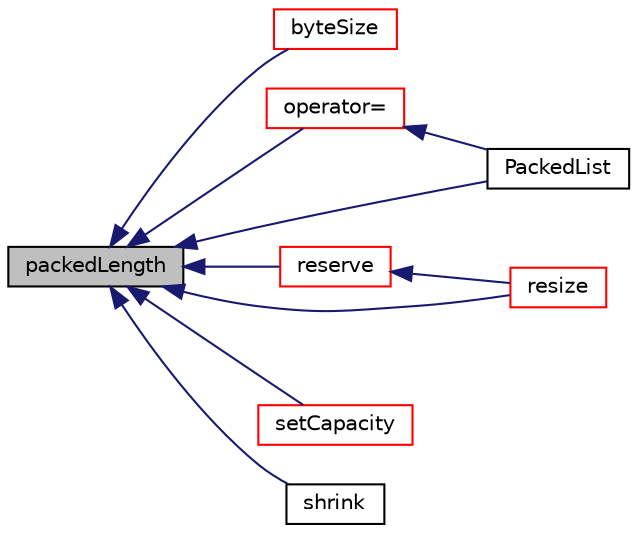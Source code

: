 digraph "packedLength"
{
  bgcolor="transparent";
  edge [fontname="Helvetica",fontsize="10",labelfontname="Helvetica",labelfontsize="10"];
  node [fontname="Helvetica",fontsize="10",shape=record];
  rankdir="LR";
  Node1 [label="packedLength",height=0.2,width=0.4,color="black", fillcolor="grey75", style="filled", fontcolor="black"];
  Node1 -> Node2 [dir="back",color="midnightblue",fontsize="10",style="solid",fontname="Helvetica"];
  Node2 [label="byteSize",height=0.2,width=0.4,color="red",URL="$a01801.html#ad5fcaa12dbc47e1d6ee03dc9b01c8ce6",tooltip="Return the binary size in number of characters. "];
  Node1 -> Node3 [dir="back",color="midnightblue",fontsize="10",style="solid",fontname="Helvetica"];
  Node3 [label="operator=",height=0.2,width=0.4,color="red",URL="$a01801.html#aa1fc905890dd7aed084836ac1a65d336",tooltip="Assignment of all entries to the given value. Takes linear time. "];
  Node3 -> Node4 [dir="back",color="midnightblue",fontsize="10",style="solid",fontname="Helvetica"];
  Node4 [label="PackedList",height=0.2,width=0.4,color="black",URL="$a01801.html#aa821ca3ff1b49f4e0c9d4906368e6300",tooltip="Construct with given size, initializes list to 0. "];
  Node1 -> Node4 [dir="back",color="midnightblue",fontsize="10",style="solid",fontname="Helvetica"];
  Node1 -> Node5 [dir="back",color="midnightblue",fontsize="10",style="solid",fontname="Helvetica"];
  Node5 [label="reserve",height=0.2,width=0.4,color="red",URL="$a01801.html#a7294bcb6d8983466db362b4acf6e72ec",tooltip="Reserve allocation space for at least this size. "];
  Node5 -> Node6 [dir="back",color="midnightblue",fontsize="10",style="solid",fontname="Helvetica"];
  Node6 [label="resize",height=0.2,width=0.4,color="red",URL="$a01801.html#a269162b4a99f0b5255951cfe3309f517",tooltip="Reset addressable list size, does not shrink the allocated size. "];
  Node1 -> Node6 [dir="back",color="midnightblue",fontsize="10",style="solid",fontname="Helvetica"];
  Node1 -> Node7 [dir="back",color="midnightblue",fontsize="10",style="solid",fontname="Helvetica"];
  Node7 [label="setCapacity",height=0.2,width=0.4,color="red",URL="$a01801.html#a3769bf93f15609625d62b693c566bcd1",tooltip="Alter the size of the underlying storage. "];
  Node1 -> Node8 [dir="back",color="midnightblue",fontsize="10",style="solid",fontname="Helvetica"];
  Node8 [label="shrink",height=0.2,width=0.4,color="black",URL="$a01801.html#a14dbce2ca2fb7da194a2bbc0628fdfed",tooltip="Shrink the allocated space to what is actually used. "];
}
